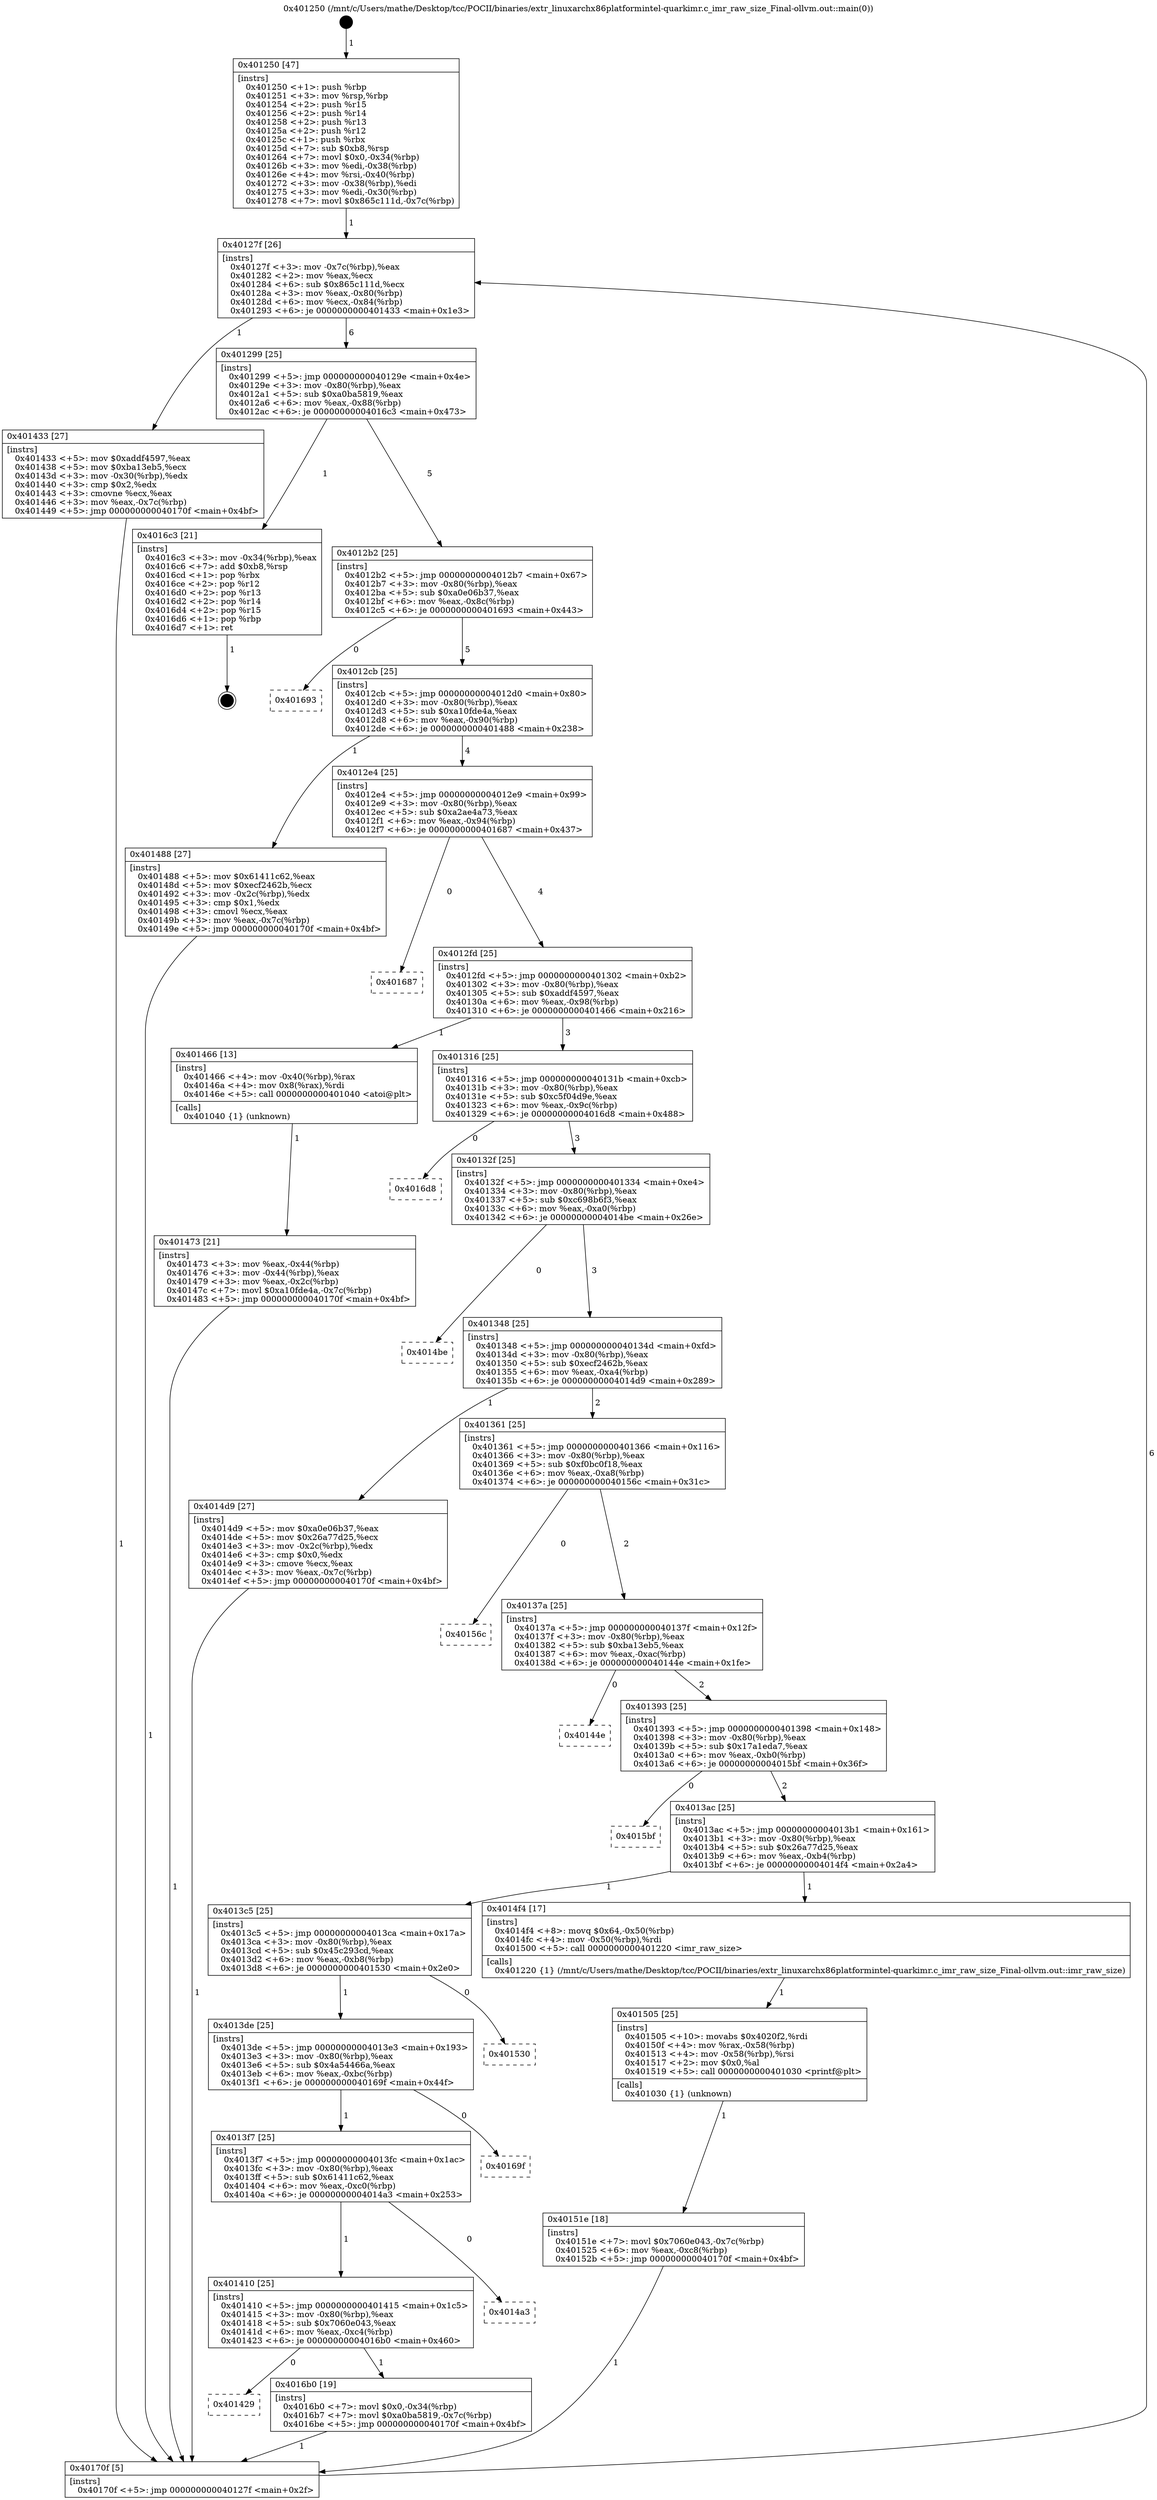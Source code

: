 digraph "0x401250" {
  label = "0x401250 (/mnt/c/Users/mathe/Desktop/tcc/POCII/binaries/extr_linuxarchx86platformintel-quarkimr.c_imr_raw_size_Final-ollvm.out::main(0))"
  labelloc = "t"
  node[shape=record]

  Entry [label="",width=0.3,height=0.3,shape=circle,fillcolor=black,style=filled]
  "0x40127f" [label="{
     0x40127f [26]\l
     | [instrs]\l
     &nbsp;&nbsp;0x40127f \<+3\>: mov -0x7c(%rbp),%eax\l
     &nbsp;&nbsp;0x401282 \<+2\>: mov %eax,%ecx\l
     &nbsp;&nbsp;0x401284 \<+6\>: sub $0x865c111d,%ecx\l
     &nbsp;&nbsp;0x40128a \<+3\>: mov %eax,-0x80(%rbp)\l
     &nbsp;&nbsp;0x40128d \<+6\>: mov %ecx,-0x84(%rbp)\l
     &nbsp;&nbsp;0x401293 \<+6\>: je 0000000000401433 \<main+0x1e3\>\l
  }"]
  "0x401433" [label="{
     0x401433 [27]\l
     | [instrs]\l
     &nbsp;&nbsp;0x401433 \<+5\>: mov $0xaddf4597,%eax\l
     &nbsp;&nbsp;0x401438 \<+5\>: mov $0xba13eb5,%ecx\l
     &nbsp;&nbsp;0x40143d \<+3\>: mov -0x30(%rbp),%edx\l
     &nbsp;&nbsp;0x401440 \<+3\>: cmp $0x2,%edx\l
     &nbsp;&nbsp;0x401443 \<+3\>: cmovne %ecx,%eax\l
     &nbsp;&nbsp;0x401446 \<+3\>: mov %eax,-0x7c(%rbp)\l
     &nbsp;&nbsp;0x401449 \<+5\>: jmp 000000000040170f \<main+0x4bf\>\l
  }"]
  "0x401299" [label="{
     0x401299 [25]\l
     | [instrs]\l
     &nbsp;&nbsp;0x401299 \<+5\>: jmp 000000000040129e \<main+0x4e\>\l
     &nbsp;&nbsp;0x40129e \<+3\>: mov -0x80(%rbp),%eax\l
     &nbsp;&nbsp;0x4012a1 \<+5\>: sub $0xa0ba5819,%eax\l
     &nbsp;&nbsp;0x4012a6 \<+6\>: mov %eax,-0x88(%rbp)\l
     &nbsp;&nbsp;0x4012ac \<+6\>: je 00000000004016c3 \<main+0x473\>\l
  }"]
  "0x40170f" [label="{
     0x40170f [5]\l
     | [instrs]\l
     &nbsp;&nbsp;0x40170f \<+5\>: jmp 000000000040127f \<main+0x2f\>\l
  }"]
  "0x401250" [label="{
     0x401250 [47]\l
     | [instrs]\l
     &nbsp;&nbsp;0x401250 \<+1\>: push %rbp\l
     &nbsp;&nbsp;0x401251 \<+3\>: mov %rsp,%rbp\l
     &nbsp;&nbsp;0x401254 \<+2\>: push %r15\l
     &nbsp;&nbsp;0x401256 \<+2\>: push %r14\l
     &nbsp;&nbsp;0x401258 \<+2\>: push %r13\l
     &nbsp;&nbsp;0x40125a \<+2\>: push %r12\l
     &nbsp;&nbsp;0x40125c \<+1\>: push %rbx\l
     &nbsp;&nbsp;0x40125d \<+7\>: sub $0xb8,%rsp\l
     &nbsp;&nbsp;0x401264 \<+7\>: movl $0x0,-0x34(%rbp)\l
     &nbsp;&nbsp;0x40126b \<+3\>: mov %edi,-0x38(%rbp)\l
     &nbsp;&nbsp;0x40126e \<+4\>: mov %rsi,-0x40(%rbp)\l
     &nbsp;&nbsp;0x401272 \<+3\>: mov -0x38(%rbp),%edi\l
     &nbsp;&nbsp;0x401275 \<+3\>: mov %edi,-0x30(%rbp)\l
     &nbsp;&nbsp;0x401278 \<+7\>: movl $0x865c111d,-0x7c(%rbp)\l
  }"]
  Exit [label="",width=0.3,height=0.3,shape=circle,fillcolor=black,style=filled,peripheries=2]
  "0x4016c3" [label="{
     0x4016c3 [21]\l
     | [instrs]\l
     &nbsp;&nbsp;0x4016c3 \<+3\>: mov -0x34(%rbp),%eax\l
     &nbsp;&nbsp;0x4016c6 \<+7\>: add $0xb8,%rsp\l
     &nbsp;&nbsp;0x4016cd \<+1\>: pop %rbx\l
     &nbsp;&nbsp;0x4016ce \<+2\>: pop %r12\l
     &nbsp;&nbsp;0x4016d0 \<+2\>: pop %r13\l
     &nbsp;&nbsp;0x4016d2 \<+2\>: pop %r14\l
     &nbsp;&nbsp;0x4016d4 \<+2\>: pop %r15\l
     &nbsp;&nbsp;0x4016d6 \<+1\>: pop %rbp\l
     &nbsp;&nbsp;0x4016d7 \<+1\>: ret\l
  }"]
  "0x4012b2" [label="{
     0x4012b2 [25]\l
     | [instrs]\l
     &nbsp;&nbsp;0x4012b2 \<+5\>: jmp 00000000004012b7 \<main+0x67\>\l
     &nbsp;&nbsp;0x4012b7 \<+3\>: mov -0x80(%rbp),%eax\l
     &nbsp;&nbsp;0x4012ba \<+5\>: sub $0xa0e06b37,%eax\l
     &nbsp;&nbsp;0x4012bf \<+6\>: mov %eax,-0x8c(%rbp)\l
     &nbsp;&nbsp;0x4012c5 \<+6\>: je 0000000000401693 \<main+0x443\>\l
  }"]
  "0x401429" [label="{
     0x401429\l
  }", style=dashed]
  "0x401693" [label="{
     0x401693\l
  }", style=dashed]
  "0x4012cb" [label="{
     0x4012cb [25]\l
     | [instrs]\l
     &nbsp;&nbsp;0x4012cb \<+5\>: jmp 00000000004012d0 \<main+0x80\>\l
     &nbsp;&nbsp;0x4012d0 \<+3\>: mov -0x80(%rbp),%eax\l
     &nbsp;&nbsp;0x4012d3 \<+5\>: sub $0xa10fde4a,%eax\l
     &nbsp;&nbsp;0x4012d8 \<+6\>: mov %eax,-0x90(%rbp)\l
     &nbsp;&nbsp;0x4012de \<+6\>: je 0000000000401488 \<main+0x238\>\l
  }"]
  "0x4016b0" [label="{
     0x4016b0 [19]\l
     | [instrs]\l
     &nbsp;&nbsp;0x4016b0 \<+7\>: movl $0x0,-0x34(%rbp)\l
     &nbsp;&nbsp;0x4016b7 \<+7\>: movl $0xa0ba5819,-0x7c(%rbp)\l
     &nbsp;&nbsp;0x4016be \<+5\>: jmp 000000000040170f \<main+0x4bf\>\l
  }"]
  "0x401488" [label="{
     0x401488 [27]\l
     | [instrs]\l
     &nbsp;&nbsp;0x401488 \<+5\>: mov $0x61411c62,%eax\l
     &nbsp;&nbsp;0x40148d \<+5\>: mov $0xecf2462b,%ecx\l
     &nbsp;&nbsp;0x401492 \<+3\>: mov -0x2c(%rbp),%edx\l
     &nbsp;&nbsp;0x401495 \<+3\>: cmp $0x1,%edx\l
     &nbsp;&nbsp;0x401498 \<+3\>: cmovl %ecx,%eax\l
     &nbsp;&nbsp;0x40149b \<+3\>: mov %eax,-0x7c(%rbp)\l
     &nbsp;&nbsp;0x40149e \<+5\>: jmp 000000000040170f \<main+0x4bf\>\l
  }"]
  "0x4012e4" [label="{
     0x4012e4 [25]\l
     | [instrs]\l
     &nbsp;&nbsp;0x4012e4 \<+5\>: jmp 00000000004012e9 \<main+0x99\>\l
     &nbsp;&nbsp;0x4012e9 \<+3\>: mov -0x80(%rbp),%eax\l
     &nbsp;&nbsp;0x4012ec \<+5\>: sub $0xa2ae4a73,%eax\l
     &nbsp;&nbsp;0x4012f1 \<+6\>: mov %eax,-0x94(%rbp)\l
     &nbsp;&nbsp;0x4012f7 \<+6\>: je 0000000000401687 \<main+0x437\>\l
  }"]
  "0x401410" [label="{
     0x401410 [25]\l
     | [instrs]\l
     &nbsp;&nbsp;0x401410 \<+5\>: jmp 0000000000401415 \<main+0x1c5\>\l
     &nbsp;&nbsp;0x401415 \<+3\>: mov -0x80(%rbp),%eax\l
     &nbsp;&nbsp;0x401418 \<+5\>: sub $0x7060e043,%eax\l
     &nbsp;&nbsp;0x40141d \<+6\>: mov %eax,-0xc4(%rbp)\l
     &nbsp;&nbsp;0x401423 \<+6\>: je 00000000004016b0 \<main+0x460\>\l
  }"]
  "0x401687" [label="{
     0x401687\l
  }", style=dashed]
  "0x4012fd" [label="{
     0x4012fd [25]\l
     | [instrs]\l
     &nbsp;&nbsp;0x4012fd \<+5\>: jmp 0000000000401302 \<main+0xb2\>\l
     &nbsp;&nbsp;0x401302 \<+3\>: mov -0x80(%rbp),%eax\l
     &nbsp;&nbsp;0x401305 \<+5\>: sub $0xaddf4597,%eax\l
     &nbsp;&nbsp;0x40130a \<+6\>: mov %eax,-0x98(%rbp)\l
     &nbsp;&nbsp;0x401310 \<+6\>: je 0000000000401466 \<main+0x216\>\l
  }"]
  "0x4014a3" [label="{
     0x4014a3\l
  }", style=dashed]
  "0x401466" [label="{
     0x401466 [13]\l
     | [instrs]\l
     &nbsp;&nbsp;0x401466 \<+4\>: mov -0x40(%rbp),%rax\l
     &nbsp;&nbsp;0x40146a \<+4\>: mov 0x8(%rax),%rdi\l
     &nbsp;&nbsp;0x40146e \<+5\>: call 0000000000401040 \<atoi@plt\>\l
     | [calls]\l
     &nbsp;&nbsp;0x401040 \{1\} (unknown)\l
  }"]
  "0x401316" [label="{
     0x401316 [25]\l
     | [instrs]\l
     &nbsp;&nbsp;0x401316 \<+5\>: jmp 000000000040131b \<main+0xcb\>\l
     &nbsp;&nbsp;0x40131b \<+3\>: mov -0x80(%rbp),%eax\l
     &nbsp;&nbsp;0x40131e \<+5\>: sub $0xc5f04d9e,%eax\l
     &nbsp;&nbsp;0x401323 \<+6\>: mov %eax,-0x9c(%rbp)\l
     &nbsp;&nbsp;0x401329 \<+6\>: je 00000000004016d8 \<main+0x488\>\l
  }"]
  "0x401473" [label="{
     0x401473 [21]\l
     | [instrs]\l
     &nbsp;&nbsp;0x401473 \<+3\>: mov %eax,-0x44(%rbp)\l
     &nbsp;&nbsp;0x401476 \<+3\>: mov -0x44(%rbp),%eax\l
     &nbsp;&nbsp;0x401479 \<+3\>: mov %eax,-0x2c(%rbp)\l
     &nbsp;&nbsp;0x40147c \<+7\>: movl $0xa10fde4a,-0x7c(%rbp)\l
     &nbsp;&nbsp;0x401483 \<+5\>: jmp 000000000040170f \<main+0x4bf\>\l
  }"]
  "0x4013f7" [label="{
     0x4013f7 [25]\l
     | [instrs]\l
     &nbsp;&nbsp;0x4013f7 \<+5\>: jmp 00000000004013fc \<main+0x1ac\>\l
     &nbsp;&nbsp;0x4013fc \<+3\>: mov -0x80(%rbp),%eax\l
     &nbsp;&nbsp;0x4013ff \<+5\>: sub $0x61411c62,%eax\l
     &nbsp;&nbsp;0x401404 \<+6\>: mov %eax,-0xc0(%rbp)\l
     &nbsp;&nbsp;0x40140a \<+6\>: je 00000000004014a3 \<main+0x253\>\l
  }"]
  "0x4016d8" [label="{
     0x4016d8\l
  }", style=dashed]
  "0x40132f" [label="{
     0x40132f [25]\l
     | [instrs]\l
     &nbsp;&nbsp;0x40132f \<+5\>: jmp 0000000000401334 \<main+0xe4\>\l
     &nbsp;&nbsp;0x401334 \<+3\>: mov -0x80(%rbp),%eax\l
     &nbsp;&nbsp;0x401337 \<+5\>: sub $0xc698b6f3,%eax\l
     &nbsp;&nbsp;0x40133c \<+6\>: mov %eax,-0xa0(%rbp)\l
     &nbsp;&nbsp;0x401342 \<+6\>: je 00000000004014be \<main+0x26e\>\l
  }"]
  "0x40169f" [label="{
     0x40169f\l
  }", style=dashed]
  "0x4014be" [label="{
     0x4014be\l
  }", style=dashed]
  "0x401348" [label="{
     0x401348 [25]\l
     | [instrs]\l
     &nbsp;&nbsp;0x401348 \<+5\>: jmp 000000000040134d \<main+0xfd\>\l
     &nbsp;&nbsp;0x40134d \<+3\>: mov -0x80(%rbp),%eax\l
     &nbsp;&nbsp;0x401350 \<+5\>: sub $0xecf2462b,%eax\l
     &nbsp;&nbsp;0x401355 \<+6\>: mov %eax,-0xa4(%rbp)\l
     &nbsp;&nbsp;0x40135b \<+6\>: je 00000000004014d9 \<main+0x289\>\l
  }"]
  "0x4013de" [label="{
     0x4013de [25]\l
     | [instrs]\l
     &nbsp;&nbsp;0x4013de \<+5\>: jmp 00000000004013e3 \<main+0x193\>\l
     &nbsp;&nbsp;0x4013e3 \<+3\>: mov -0x80(%rbp),%eax\l
     &nbsp;&nbsp;0x4013e6 \<+5\>: sub $0x4a54466a,%eax\l
     &nbsp;&nbsp;0x4013eb \<+6\>: mov %eax,-0xbc(%rbp)\l
     &nbsp;&nbsp;0x4013f1 \<+6\>: je 000000000040169f \<main+0x44f\>\l
  }"]
  "0x4014d9" [label="{
     0x4014d9 [27]\l
     | [instrs]\l
     &nbsp;&nbsp;0x4014d9 \<+5\>: mov $0xa0e06b37,%eax\l
     &nbsp;&nbsp;0x4014de \<+5\>: mov $0x26a77d25,%ecx\l
     &nbsp;&nbsp;0x4014e3 \<+3\>: mov -0x2c(%rbp),%edx\l
     &nbsp;&nbsp;0x4014e6 \<+3\>: cmp $0x0,%edx\l
     &nbsp;&nbsp;0x4014e9 \<+3\>: cmove %ecx,%eax\l
     &nbsp;&nbsp;0x4014ec \<+3\>: mov %eax,-0x7c(%rbp)\l
     &nbsp;&nbsp;0x4014ef \<+5\>: jmp 000000000040170f \<main+0x4bf\>\l
  }"]
  "0x401361" [label="{
     0x401361 [25]\l
     | [instrs]\l
     &nbsp;&nbsp;0x401361 \<+5\>: jmp 0000000000401366 \<main+0x116\>\l
     &nbsp;&nbsp;0x401366 \<+3\>: mov -0x80(%rbp),%eax\l
     &nbsp;&nbsp;0x401369 \<+5\>: sub $0xf0bc0f18,%eax\l
     &nbsp;&nbsp;0x40136e \<+6\>: mov %eax,-0xa8(%rbp)\l
     &nbsp;&nbsp;0x401374 \<+6\>: je 000000000040156c \<main+0x31c\>\l
  }"]
  "0x401530" [label="{
     0x401530\l
  }", style=dashed]
  "0x40156c" [label="{
     0x40156c\l
  }", style=dashed]
  "0x40137a" [label="{
     0x40137a [25]\l
     | [instrs]\l
     &nbsp;&nbsp;0x40137a \<+5\>: jmp 000000000040137f \<main+0x12f\>\l
     &nbsp;&nbsp;0x40137f \<+3\>: mov -0x80(%rbp),%eax\l
     &nbsp;&nbsp;0x401382 \<+5\>: sub $0xba13eb5,%eax\l
     &nbsp;&nbsp;0x401387 \<+6\>: mov %eax,-0xac(%rbp)\l
     &nbsp;&nbsp;0x40138d \<+6\>: je 000000000040144e \<main+0x1fe\>\l
  }"]
  "0x40151e" [label="{
     0x40151e [18]\l
     | [instrs]\l
     &nbsp;&nbsp;0x40151e \<+7\>: movl $0x7060e043,-0x7c(%rbp)\l
     &nbsp;&nbsp;0x401525 \<+6\>: mov %eax,-0xc8(%rbp)\l
     &nbsp;&nbsp;0x40152b \<+5\>: jmp 000000000040170f \<main+0x4bf\>\l
  }"]
  "0x40144e" [label="{
     0x40144e\l
  }", style=dashed]
  "0x401393" [label="{
     0x401393 [25]\l
     | [instrs]\l
     &nbsp;&nbsp;0x401393 \<+5\>: jmp 0000000000401398 \<main+0x148\>\l
     &nbsp;&nbsp;0x401398 \<+3\>: mov -0x80(%rbp),%eax\l
     &nbsp;&nbsp;0x40139b \<+5\>: sub $0x17a1eda7,%eax\l
     &nbsp;&nbsp;0x4013a0 \<+6\>: mov %eax,-0xb0(%rbp)\l
     &nbsp;&nbsp;0x4013a6 \<+6\>: je 00000000004015bf \<main+0x36f\>\l
  }"]
  "0x401505" [label="{
     0x401505 [25]\l
     | [instrs]\l
     &nbsp;&nbsp;0x401505 \<+10\>: movabs $0x4020f2,%rdi\l
     &nbsp;&nbsp;0x40150f \<+4\>: mov %rax,-0x58(%rbp)\l
     &nbsp;&nbsp;0x401513 \<+4\>: mov -0x58(%rbp),%rsi\l
     &nbsp;&nbsp;0x401517 \<+2\>: mov $0x0,%al\l
     &nbsp;&nbsp;0x401519 \<+5\>: call 0000000000401030 \<printf@plt\>\l
     | [calls]\l
     &nbsp;&nbsp;0x401030 \{1\} (unknown)\l
  }"]
  "0x4015bf" [label="{
     0x4015bf\l
  }", style=dashed]
  "0x4013ac" [label="{
     0x4013ac [25]\l
     | [instrs]\l
     &nbsp;&nbsp;0x4013ac \<+5\>: jmp 00000000004013b1 \<main+0x161\>\l
     &nbsp;&nbsp;0x4013b1 \<+3\>: mov -0x80(%rbp),%eax\l
     &nbsp;&nbsp;0x4013b4 \<+5\>: sub $0x26a77d25,%eax\l
     &nbsp;&nbsp;0x4013b9 \<+6\>: mov %eax,-0xb4(%rbp)\l
     &nbsp;&nbsp;0x4013bf \<+6\>: je 00000000004014f4 \<main+0x2a4\>\l
  }"]
  "0x4013c5" [label="{
     0x4013c5 [25]\l
     | [instrs]\l
     &nbsp;&nbsp;0x4013c5 \<+5\>: jmp 00000000004013ca \<main+0x17a\>\l
     &nbsp;&nbsp;0x4013ca \<+3\>: mov -0x80(%rbp),%eax\l
     &nbsp;&nbsp;0x4013cd \<+5\>: sub $0x45c293cd,%eax\l
     &nbsp;&nbsp;0x4013d2 \<+6\>: mov %eax,-0xb8(%rbp)\l
     &nbsp;&nbsp;0x4013d8 \<+6\>: je 0000000000401530 \<main+0x2e0\>\l
  }"]
  "0x4014f4" [label="{
     0x4014f4 [17]\l
     | [instrs]\l
     &nbsp;&nbsp;0x4014f4 \<+8\>: movq $0x64,-0x50(%rbp)\l
     &nbsp;&nbsp;0x4014fc \<+4\>: mov -0x50(%rbp),%rdi\l
     &nbsp;&nbsp;0x401500 \<+5\>: call 0000000000401220 \<imr_raw_size\>\l
     | [calls]\l
     &nbsp;&nbsp;0x401220 \{1\} (/mnt/c/Users/mathe/Desktop/tcc/POCII/binaries/extr_linuxarchx86platformintel-quarkimr.c_imr_raw_size_Final-ollvm.out::imr_raw_size)\l
  }"]
  Entry -> "0x401250" [label=" 1"]
  "0x40127f" -> "0x401433" [label=" 1"]
  "0x40127f" -> "0x401299" [label=" 6"]
  "0x401433" -> "0x40170f" [label=" 1"]
  "0x401250" -> "0x40127f" [label=" 1"]
  "0x40170f" -> "0x40127f" [label=" 6"]
  "0x4016c3" -> Exit [label=" 1"]
  "0x401299" -> "0x4016c3" [label=" 1"]
  "0x401299" -> "0x4012b2" [label=" 5"]
  "0x4016b0" -> "0x40170f" [label=" 1"]
  "0x4012b2" -> "0x401693" [label=" 0"]
  "0x4012b2" -> "0x4012cb" [label=" 5"]
  "0x401410" -> "0x401429" [label=" 0"]
  "0x4012cb" -> "0x401488" [label=" 1"]
  "0x4012cb" -> "0x4012e4" [label=" 4"]
  "0x401410" -> "0x4016b0" [label=" 1"]
  "0x4012e4" -> "0x401687" [label=" 0"]
  "0x4012e4" -> "0x4012fd" [label=" 4"]
  "0x4013f7" -> "0x401410" [label=" 1"]
  "0x4012fd" -> "0x401466" [label=" 1"]
  "0x4012fd" -> "0x401316" [label=" 3"]
  "0x401466" -> "0x401473" [label=" 1"]
  "0x401473" -> "0x40170f" [label=" 1"]
  "0x401488" -> "0x40170f" [label=" 1"]
  "0x4013f7" -> "0x4014a3" [label=" 0"]
  "0x401316" -> "0x4016d8" [label=" 0"]
  "0x401316" -> "0x40132f" [label=" 3"]
  "0x4013de" -> "0x4013f7" [label=" 1"]
  "0x40132f" -> "0x4014be" [label=" 0"]
  "0x40132f" -> "0x401348" [label=" 3"]
  "0x4013de" -> "0x40169f" [label=" 0"]
  "0x401348" -> "0x4014d9" [label=" 1"]
  "0x401348" -> "0x401361" [label=" 2"]
  "0x4014d9" -> "0x40170f" [label=" 1"]
  "0x4013c5" -> "0x4013de" [label=" 1"]
  "0x401361" -> "0x40156c" [label=" 0"]
  "0x401361" -> "0x40137a" [label=" 2"]
  "0x4013c5" -> "0x401530" [label=" 0"]
  "0x40137a" -> "0x40144e" [label=" 0"]
  "0x40137a" -> "0x401393" [label=" 2"]
  "0x40151e" -> "0x40170f" [label=" 1"]
  "0x401393" -> "0x4015bf" [label=" 0"]
  "0x401393" -> "0x4013ac" [label=" 2"]
  "0x401505" -> "0x40151e" [label=" 1"]
  "0x4013ac" -> "0x4014f4" [label=" 1"]
  "0x4013ac" -> "0x4013c5" [label=" 1"]
  "0x4014f4" -> "0x401505" [label=" 1"]
}
